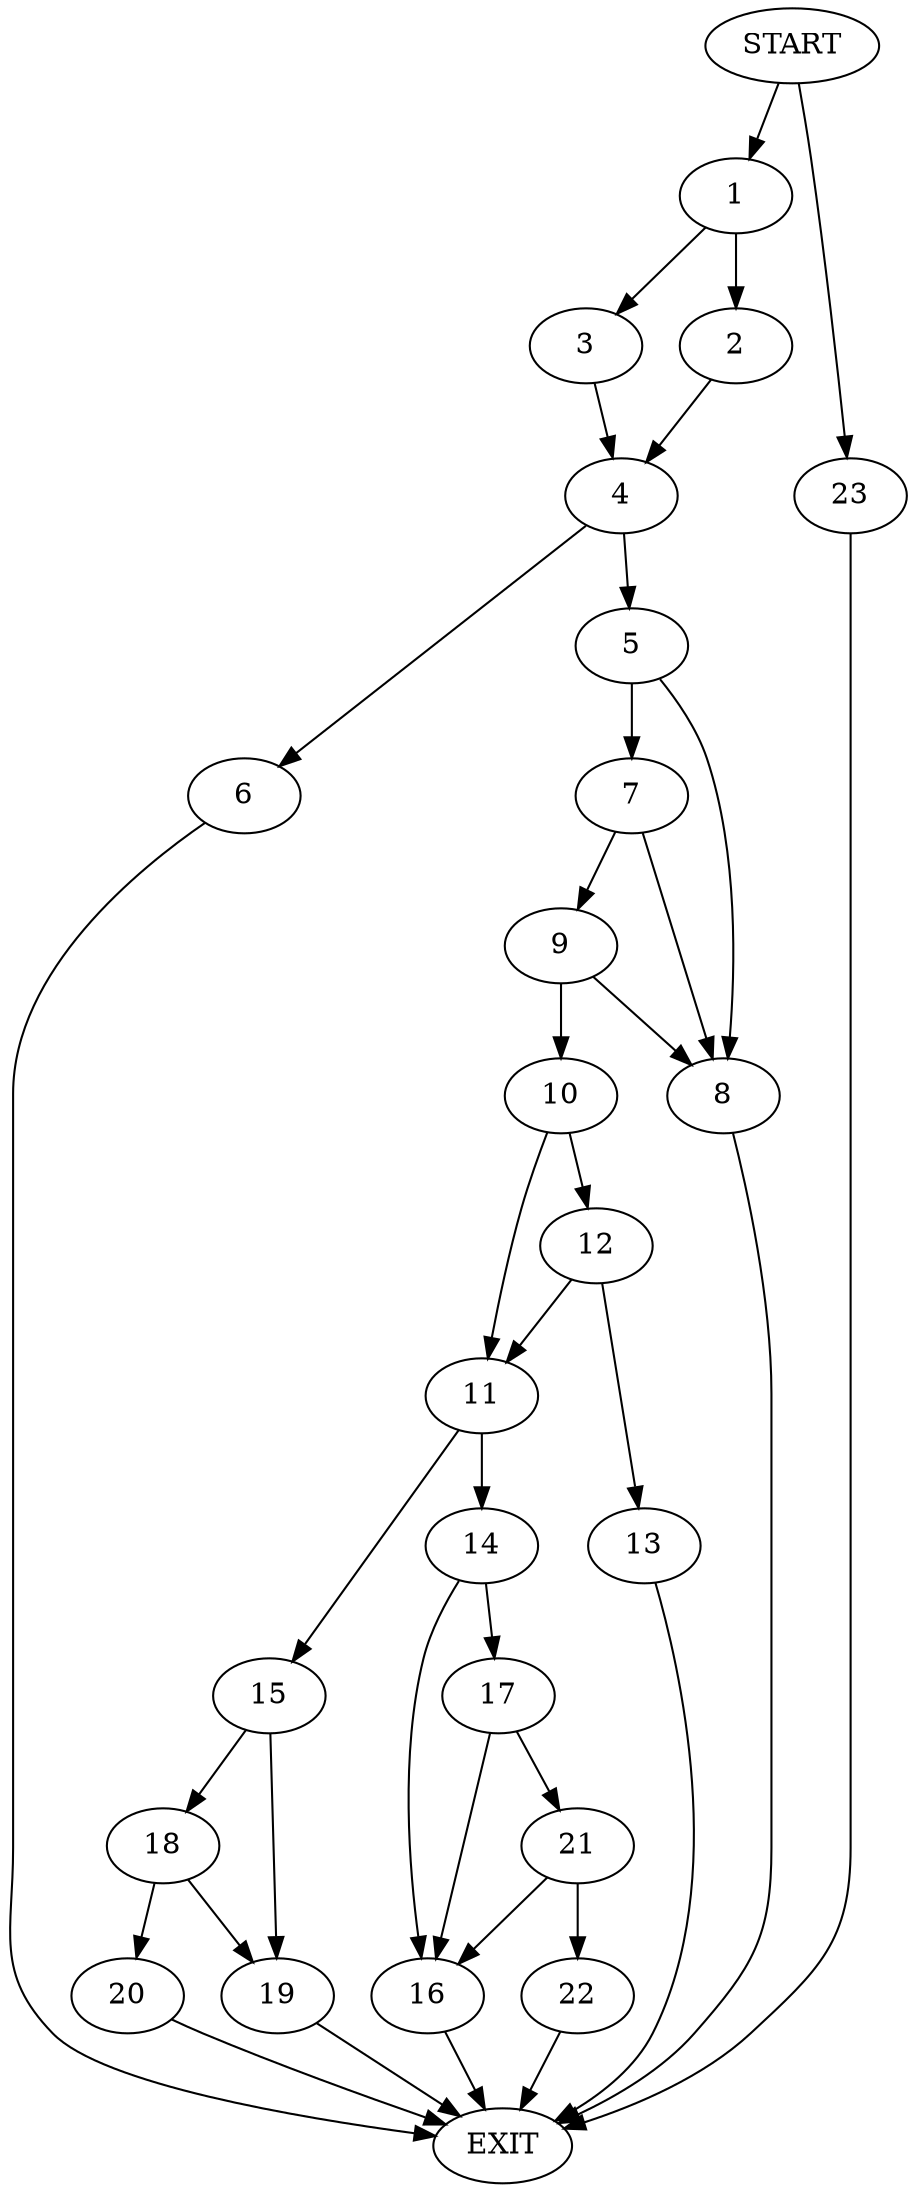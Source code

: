 digraph {
0 [label="START"]
24 [label="EXIT"]
0 -> 1
1 -> 2
1 -> 3
2 -> 4
3 -> 4
4 -> 5
4 -> 6
5 -> 7
5 -> 8
6 -> 24
7 -> 9
7 -> 8
8 -> 24
9 -> 10
9 -> 8
10 -> 11
10 -> 12
12 -> 11
12 -> 13
11 -> 14
11 -> 15
13 -> 24
14 -> 16
14 -> 17
15 -> 18
15 -> 19
18 -> 20
18 -> 19
19 -> 24
20 -> 24
16 -> 24
17 -> 16
17 -> 21
21 -> 22
21 -> 16
22 -> 24
0 -> 23
23 -> 24
}
